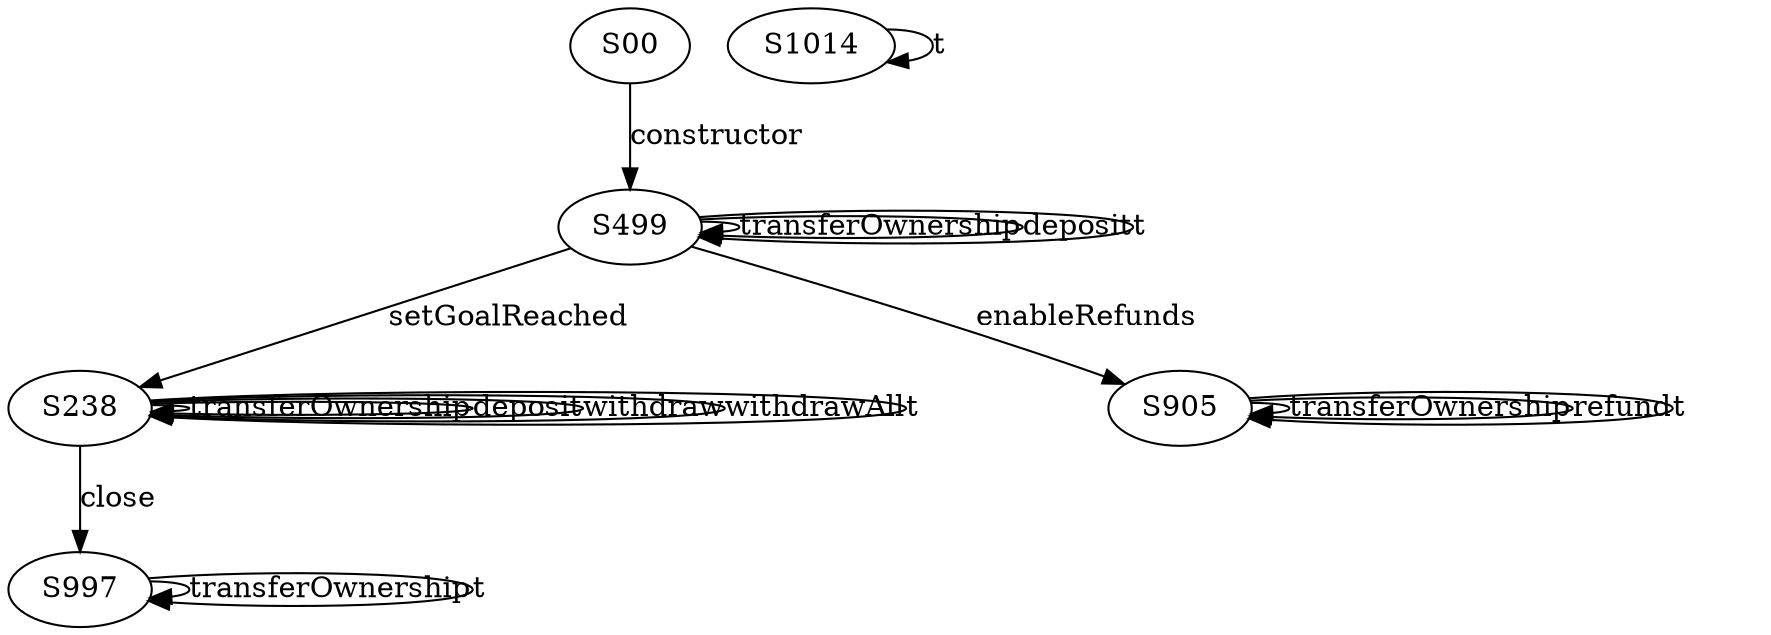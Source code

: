 digraph {

S00->S499 [label="constructor", style="", color="black"]
S238->S238 [label="transferOwnership", style="", color="black"]
S238->S238 [label="deposit", style="", color="black"]
S238->S238 [label="withdraw", style="", color="black"]
S238->S238 [label="withdrawAll", style="", color="black"]
S238->S997 [label="close", style="", color="black"]
S238->S238 [label="t", style="", color="black"]
S499->S499 [label="transferOwnership", style="", color="black"]
S499->S499 [label="deposit", style="", color="black"]
S499->S238 [label="setGoalReached", style="", color="black"]
S499->S905 [label="enableRefunds", style="", color="black"]
S499->S499 [label="t", style="", color="black"]
S905->S905 [label="transferOwnership", style="", color="black"]
S905->S905 [label="refund", style="", color="black"]
S905->S905 [label="t", style="", color="black"]
S997->S997 [label="transferOwnership", style="", color="black"]
S997->S997 [label="t", style="", color="black"]
S1014->S1014 [label="t", style="", color="black"]
}